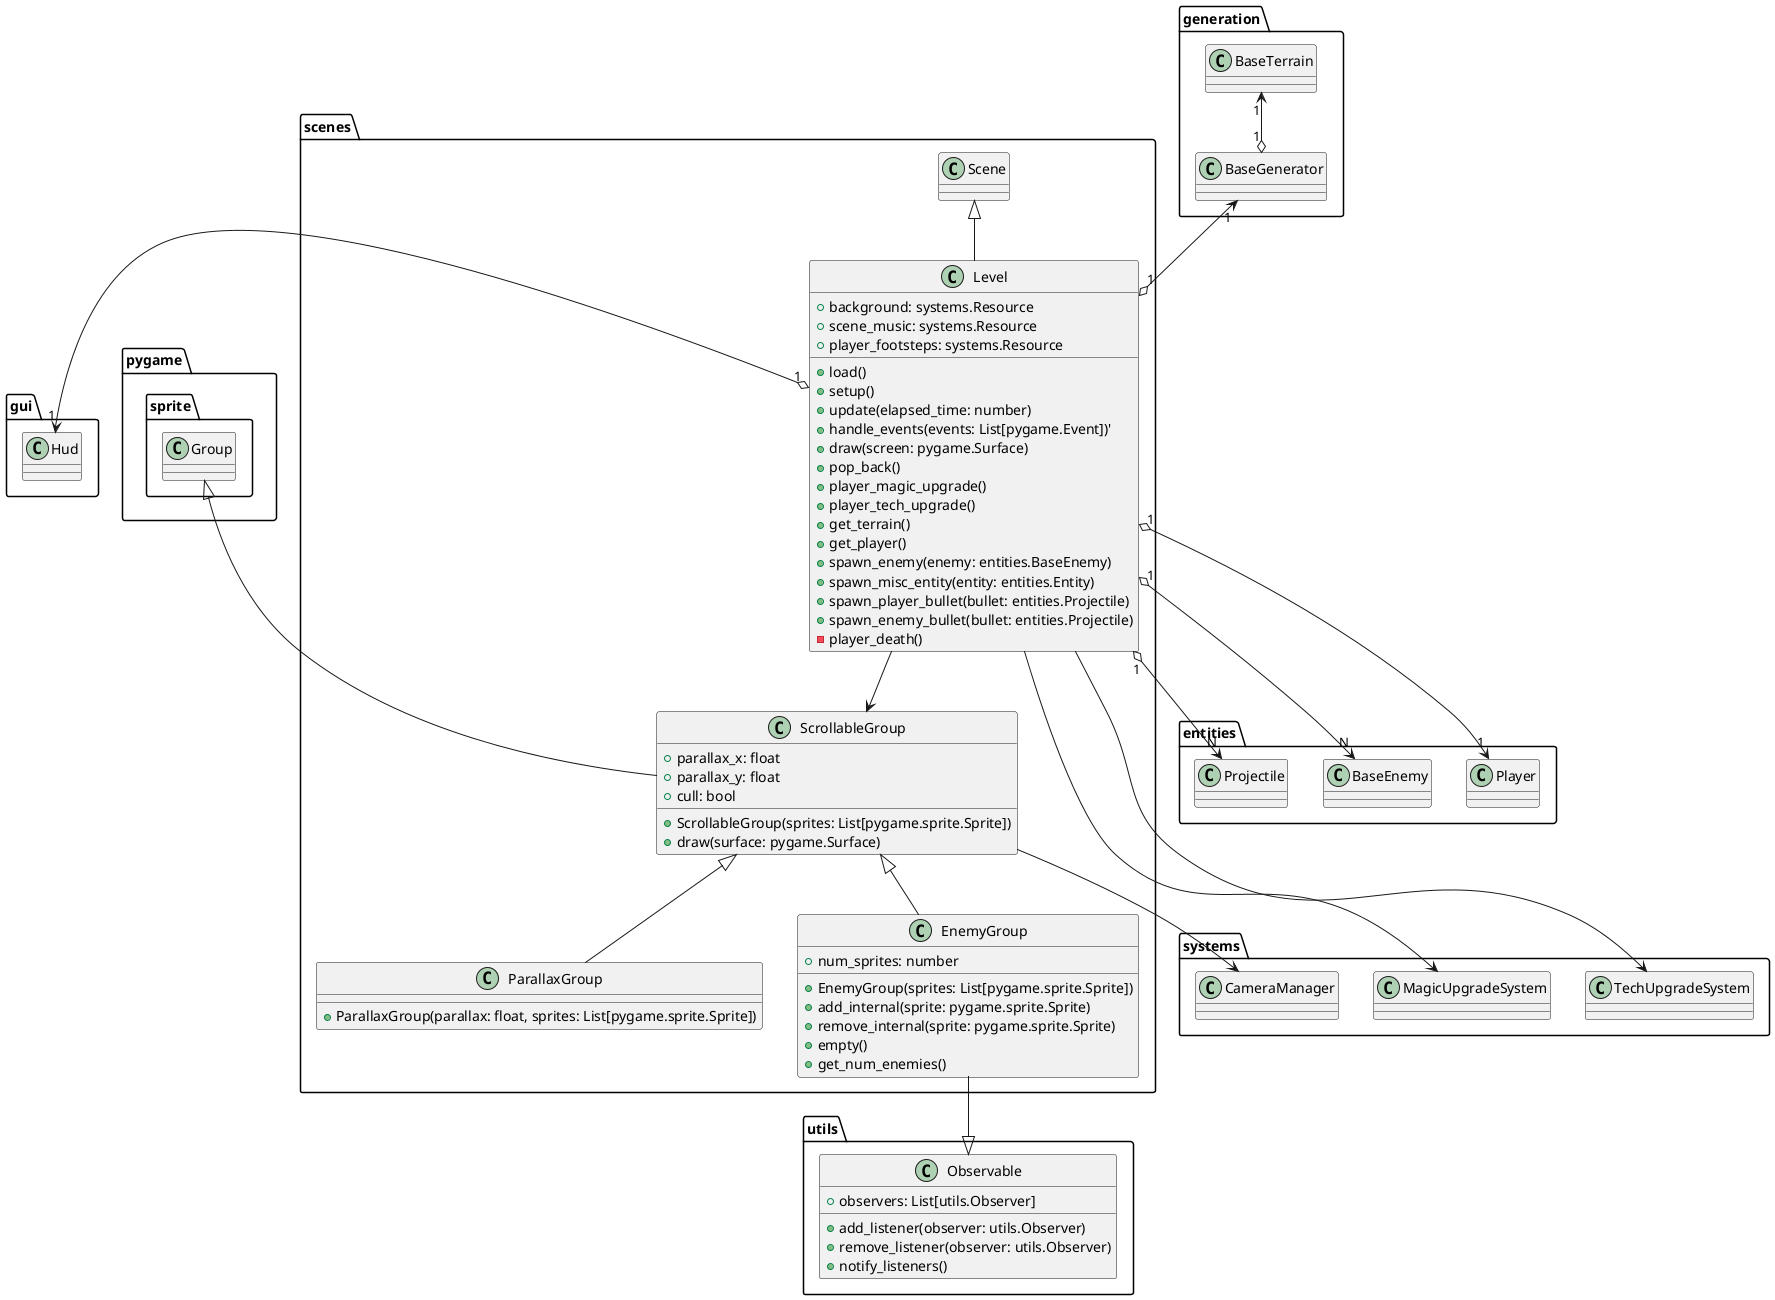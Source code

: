 @startuml levels



class scenes.Level extends scenes.Scene {
  + background: systems.Resource
  + scene_music: systems.Resource
  + player_footsteps: systems.Resource

  + load()
  + setup()
  + update(elapsed_time: number)
  + handle_events(events: List[pygame.Event])'
  + draw(screen: pygame.Surface)
  + pop_back()
  + player_magic_upgrade()
  + player_tech_upgrade()
  + get_terrain()
  + get_player()
  + spawn_enemy(enemy: entities.BaseEnemy)
  + spawn_misc_entity(entity: entities.Entity)
  + spawn_player_bullet(bullet: entities.Projectile)
  + spawn_enemy_bullet(bullet: entities.Projectile)
  - player_death()
}
scenes.Level "1" o--> "1" entities.Player
scenes.Level "1" o--> "N" entities.BaseEnemy
scenes.Level "1" o--> "N" entities.Projectile

scenes.Level "1" o-left-> "1" gui.Hud
scenes.Level -right-> systems.MagicUpgradeSystem
scenes.Level -right-> systems.TechUpgradeSystem
scenes.Level --> scenes.ScrollableGroup
scenes.Level "1" o-up-> "1" generation.BaseGenerator

class generation.BaseGenerator 
class generation.BaseTerrain 
generation.BaseTerrain "1" <--o "1" generation.BaseGenerator

class scenes.ScrollableGroup {
  + parallax_x: float
  + parallax_y: float
  + cull: bool

  + ScrollableGroup(sprites: List[pygame.sprite.Sprite])
  + draw(surface: pygame.Surface)
}
scenes.ScrollableGroup -up-|> pygame.sprite.Group
scenes.ScrollableGroup --> systems.CameraManager

class scenes.ParallaxGroup {
  + ParallaxGroup(parallax: float, sprites: List[pygame.sprite.Sprite])
}
scenes.ParallaxGroup -up-|> scenes.ScrollableGroup

class scenes.EnemyGroup {
  + num_sprites: number

  + EnemyGroup(sprites: List[pygame.sprite.Sprite])
  + add_internal(sprite: pygame.sprite.Sprite)
  + remove_internal(sprite: pygame.sprite.Sprite)
  + empty()
  + get_num_enemies()
}

class utils.Observable {
  + observers: List[utils.Observer]

  + add_listener(observer: utils.Observer)
  + remove_listener(observer: utils.Observer)
  + notify_listeners()
}

scenes.EnemyGroup -up-|> scenes.ScrollableGroup
scenes.EnemyGroup --|> utils.Observable

@enduml
